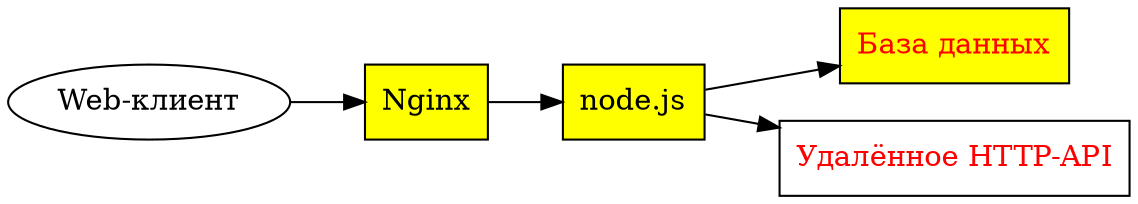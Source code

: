 digraph {
    rankdir=LR;
    WebClient [style=rounded, label="Web-клиент"];
    Nginx [fillcolor=yellow, style=filled, shape=box];
    NodeJS [fillcolor=yellow, style=filled, shape=box, label="node.js"];
    DB [fillcolor=yellow, fontcolor=red, style=filled, shape=box,
        label="База данных"];
    API [fontcolor=red, shape=box, label="Удалённое HTTP-API"];
    WebClient -> Nginx;
    Nginx -> NodeJS;
    NodeJS -> DB;
    NodeJS -> API;
}

